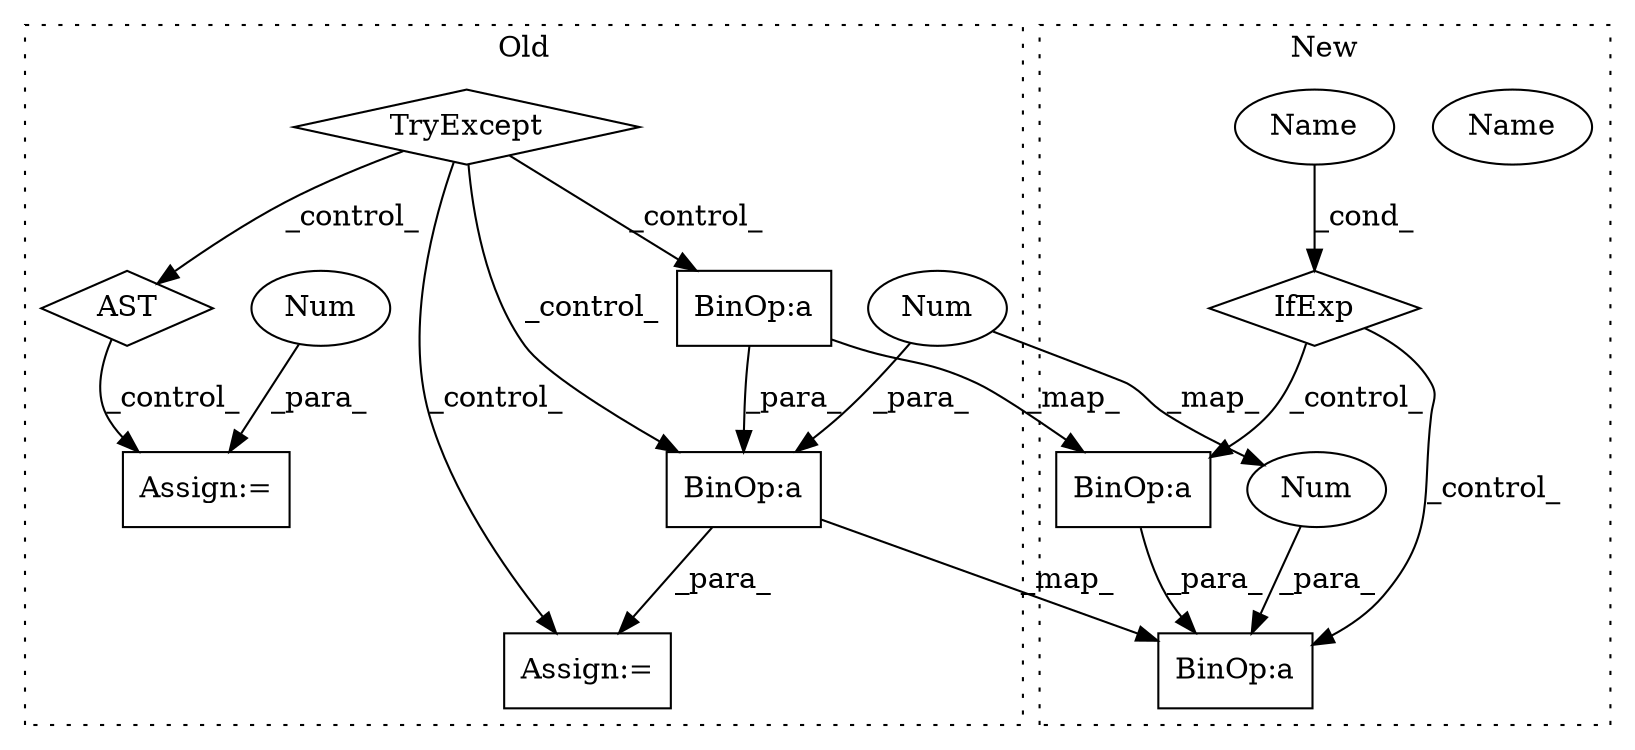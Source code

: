 digraph G {
subgraph cluster0 {
1 [label="TryExcept" a="71" s="5310" l="25" shape="diamond"];
3 [label="AST" a="2" s="5453,0" l="6,0" shape="diamond"];
4 [label="Assign:=" a="68" s="5368" l="3" shape="box"];
6 [label="BinOp:a" a="82" s="5417" l="3" shape="box"];
8 [label="BinOp:a" a="82" s="5375" l="51" shape="box"];
11 [label="Num" a="76" s="5426" l="1" shape="ellipse"];
12 [label="Assign:=" a="68" s="5482" l="3" shape="box"];
13 [label="Num" a="76" s="5485" l="1" shape="ellipse"];
label = "Old";
style="dotted";
}
subgraph cluster1 {
2 [label="IfExp" a="51" s="5481,5489" l="4,6" shape="diamond"];
5 [label="BinOp:a" a="82" s="5471" l="3" shape="box"];
7 [label="BinOp:a" a="82" s="5429" l="51" shape="box"];
9 [label="Name" a="87" s="5485" l="4" shape="ellipse"];
10 [label="Num" a="76" s="5480" l="1" shape="ellipse"];
14 [label="Name" a="87" s="5485" l="4" shape="ellipse"];
label = "New";
style="dotted";
}
1 -> 6 [label="_control_"];
1 -> 3 [label="_control_"];
1 -> 8 [label="_control_"];
1 -> 4 [label="_control_"];
2 -> 5 [label="_control_"];
2 -> 7 [label="_control_"];
3 -> 12 [label="_control_"];
5 -> 7 [label="_para_"];
6 -> 5 [label="_map_"];
6 -> 8 [label="_para_"];
8 -> 4 [label="_para_"];
8 -> 7 [label="_map_"];
10 -> 7 [label="_para_"];
11 -> 10 [label="_map_"];
11 -> 8 [label="_para_"];
13 -> 12 [label="_para_"];
14 -> 2 [label="_cond_"];
}